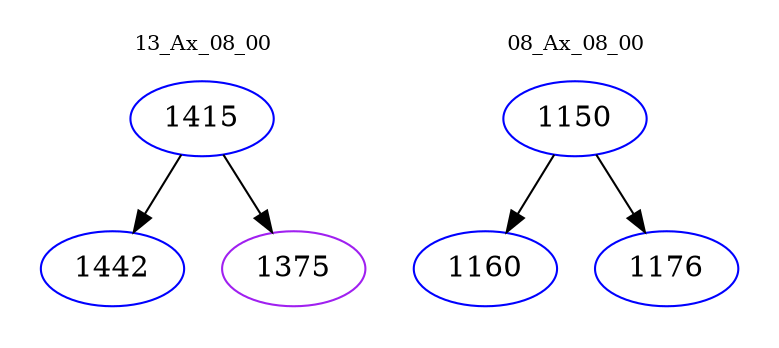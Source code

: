 digraph{
subgraph cluster_0 {
color = white
label = "13_Ax_08_00";
fontsize=10;
T0_1415 [label="1415", color="blue"]
T0_1415 -> T0_1442 [color="black"]
T0_1442 [label="1442", color="blue"]
T0_1415 -> T0_1375 [color="black"]
T0_1375 [label="1375", color="purple"]
}
subgraph cluster_1 {
color = white
label = "08_Ax_08_00";
fontsize=10;
T1_1150 [label="1150", color="blue"]
T1_1150 -> T1_1160 [color="black"]
T1_1160 [label="1160", color="blue"]
T1_1150 -> T1_1176 [color="black"]
T1_1176 [label="1176", color="blue"]
}
}

